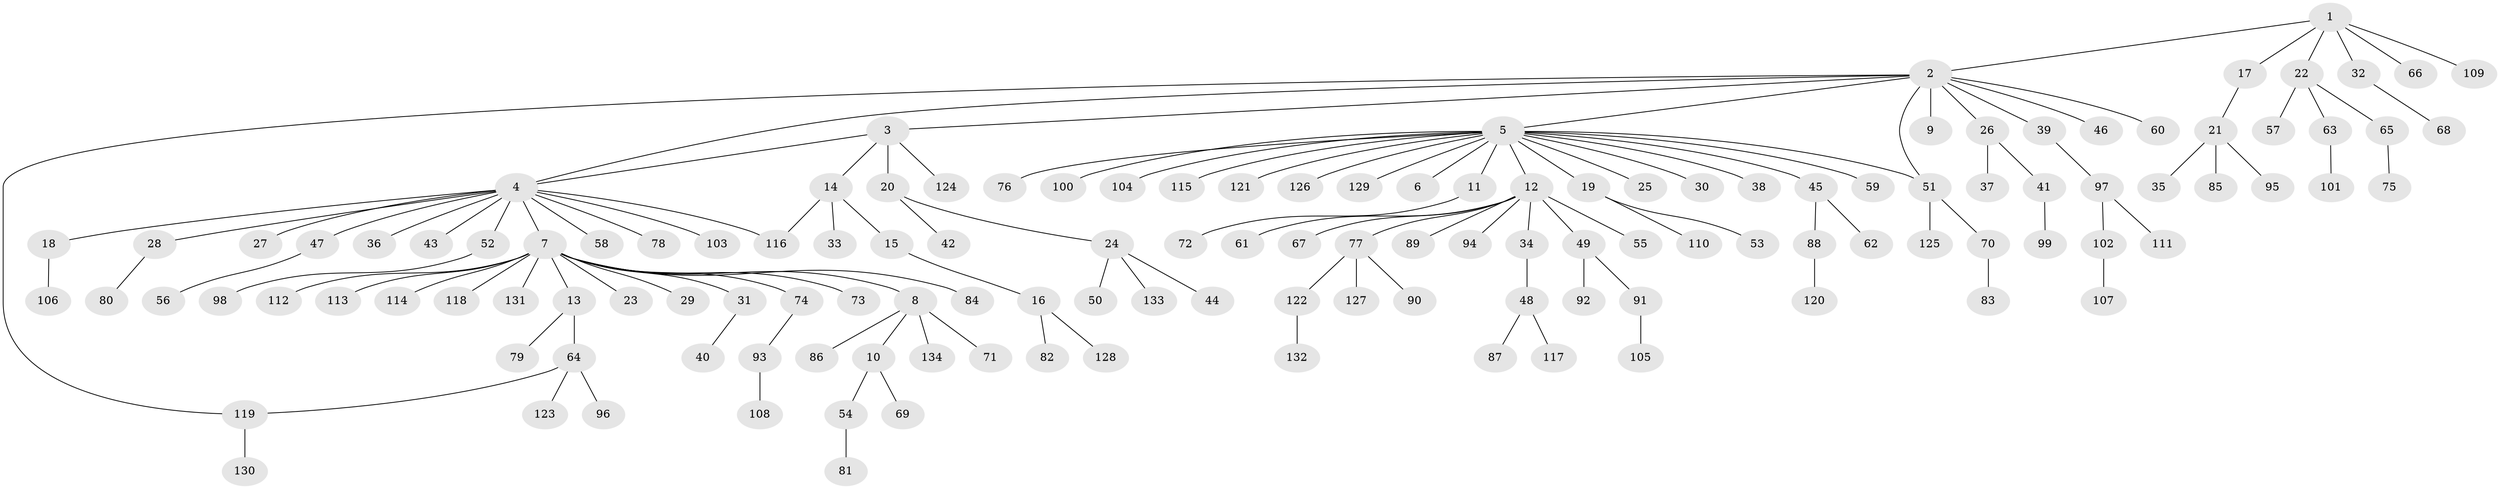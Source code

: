 // Generated by graph-tools (version 1.1) at 2025/48/03/09/25 04:48:06]
// undirected, 134 vertices, 137 edges
graph export_dot {
graph [start="1"]
  node [color=gray90,style=filled];
  1;
  2;
  3;
  4;
  5;
  6;
  7;
  8;
  9;
  10;
  11;
  12;
  13;
  14;
  15;
  16;
  17;
  18;
  19;
  20;
  21;
  22;
  23;
  24;
  25;
  26;
  27;
  28;
  29;
  30;
  31;
  32;
  33;
  34;
  35;
  36;
  37;
  38;
  39;
  40;
  41;
  42;
  43;
  44;
  45;
  46;
  47;
  48;
  49;
  50;
  51;
  52;
  53;
  54;
  55;
  56;
  57;
  58;
  59;
  60;
  61;
  62;
  63;
  64;
  65;
  66;
  67;
  68;
  69;
  70;
  71;
  72;
  73;
  74;
  75;
  76;
  77;
  78;
  79;
  80;
  81;
  82;
  83;
  84;
  85;
  86;
  87;
  88;
  89;
  90;
  91;
  92;
  93;
  94;
  95;
  96;
  97;
  98;
  99;
  100;
  101;
  102;
  103;
  104;
  105;
  106;
  107;
  108;
  109;
  110;
  111;
  112;
  113;
  114;
  115;
  116;
  117;
  118;
  119;
  120;
  121;
  122;
  123;
  124;
  125;
  126;
  127;
  128;
  129;
  130;
  131;
  132;
  133;
  134;
  1 -- 2;
  1 -- 17;
  1 -- 22;
  1 -- 32;
  1 -- 66;
  1 -- 109;
  2 -- 3;
  2 -- 4;
  2 -- 5;
  2 -- 9;
  2 -- 26;
  2 -- 39;
  2 -- 46;
  2 -- 51;
  2 -- 60;
  2 -- 119;
  3 -- 4;
  3 -- 14;
  3 -- 20;
  3 -- 124;
  4 -- 7;
  4 -- 18;
  4 -- 27;
  4 -- 28;
  4 -- 36;
  4 -- 43;
  4 -- 47;
  4 -- 52;
  4 -- 58;
  4 -- 78;
  4 -- 103;
  4 -- 116;
  5 -- 6;
  5 -- 11;
  5 -- 12;
  5 -- 19;
  5 -- 25;
  5 -- 30;
  5 -- 38;
  5 -- 45;
  5 -- 51;
  5 -- 59;
  5 -- 76;
  5 -- 100;
  5 -- 104;
  5 -- 115;
  5 -- 121;
  5 -- 126;
  5 -- 129;
  7 -- 8;
  7 -- 13;
  7 -- 23;
  7 -- 29;
  7 -- 31;
  7 -- 73;
  7 -- 74;
  7 -- 84;
  7 -- 112;
  7 -- 113;
  7 -- 114;
  7 -- 118;
  7 -- 131;
  8 -- 10;
  8 -- 71;
  8 -- 86;
  8 -- 134;
  10 -- 54;
  10 -- 69;
  11 -- 72;
  12 -- 34;
  12 -- 49;
  12 -- 55;
  12 -- 61;
  12 -- 67;
  12 -- 77;
  12 -- 89;
  12 -- 94;
  13 -- 64;
  13 -- 79;
  14 -- 15;
  14 -- 33;
  14 -- 116;
  15 -- 16;
  16 -- 82;
  16 -- 128;
  17 -- 21;
  18 -- 106;
  19 -- 53;
  19 -- 110;
  20 -- 24;
  20 -- 42;
  21 -- 35;
  21 -- 85;
  21 -- 95;
  22 -- 57;
  22 -- 63;
  22 -- 65;
  24 -- 44;
  24 -- 50;
  24 -- 133;
  26 -- 37;
  26 -- 41;
  28 -- 80;
  31 -- 40;
  32 -- 68;
  34 -- 48;
  39 -- 97;
  41 -- 99;
  45 -- 62;
  45 -- 88;
  47 -- 56;
  48 -- 87;
  48 -- 117;
  49 -- 91;
  49 -- 92;
  51 -- 70;
  51 -- 125;
  52 -- 98;
  54 -- 81;
  63 -- 101;
  64 -- 96;
  64 -- 119;
  64 -- 123;
  65 -- 75;
  70 -- 83;
  74 -- 93;
  77 -- 90;
  77 -- 122;
  77 -- 127;
  88 -- 120;
  91 -- 105;
  93 -- 108;
  97 -- 102;
  97 -- 111;
  102 -- 107;
  119 -- 130;
  122 -- 132;
}
